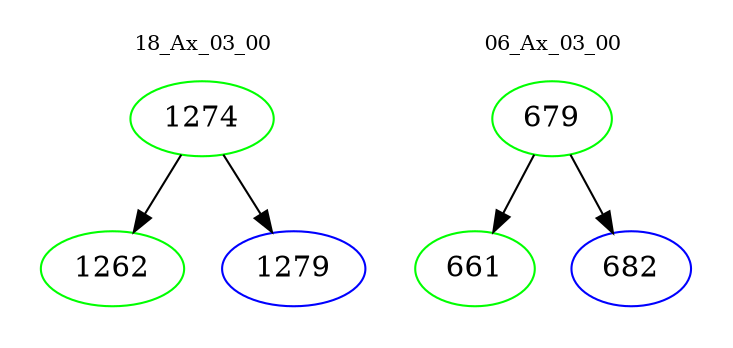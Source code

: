 digraph{
subgraph cluster_0 {
color = white
label = "18_Ax_03_00";
fontsize=10;
T0_1274 [label="1274", color="green"]
T0_1274 -> T0_1262 [color="black"]
T0_1262 [label="1262", color="green"]
T0_1274 -> T0_1279 [color="black"]
T0_1279 [label="1279", color="blue"]
}
subgraph cluster_1 {
color = white
label = "06_Ax_03_00";
fontsize=10;
T1_679 [label="679", color="green"]
T1_679 -> T1_661 [color="black"]
T1_661 [label="661", color="green"]
T1_679 -> T1_682 [color="black"]
T1_682 [label="682", color="blue"]
}
}

